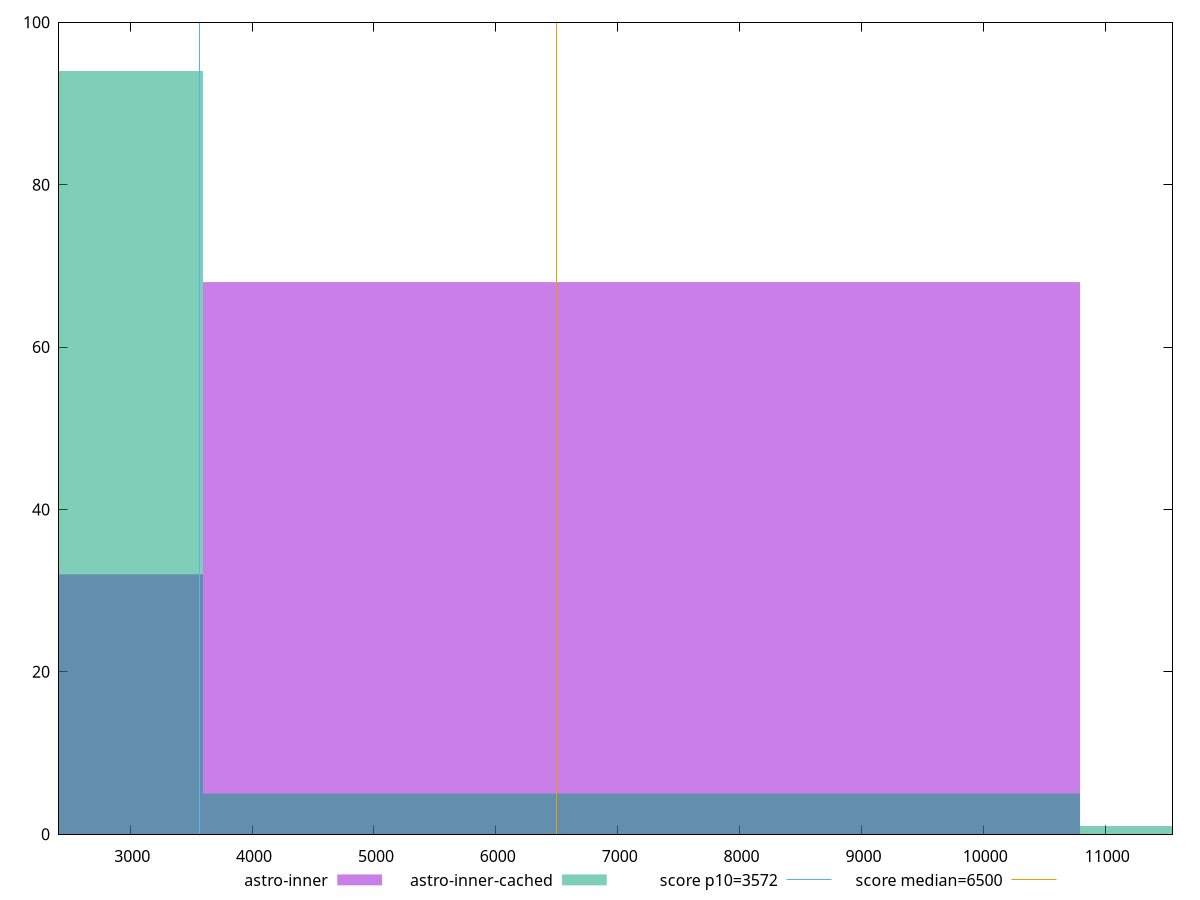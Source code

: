 reset

$astroInner <<EOF
7195.885697817225 68
0 32
EOF

$astroInnerCached <<EOF
14391.77139563445 1
0 94
7195.885697817225 5
EOF

set key outside below
set boxwidth 7195.885697817225
set xrange [2416.433:11552.314999999997]
set yrange [0:100]
set trange [0:100]
set style fill transparent solid 0.5 noborder

set parametric
set terminal svg size 640, 500 enhanced background rgb 'white'
set output "reports/report_00033_2021-03-01T14-23-16.841Z/first-cpu-idle/comparison/histogram/2_vs_3.svg"

plot $astroInner title "astro-inner" with boxes, \
     $astroInnerCached title "astro-inner-cached" with boxes, \
     3572,t title "score p10=3572", \
     6500,t title "score median=6500"

reset
